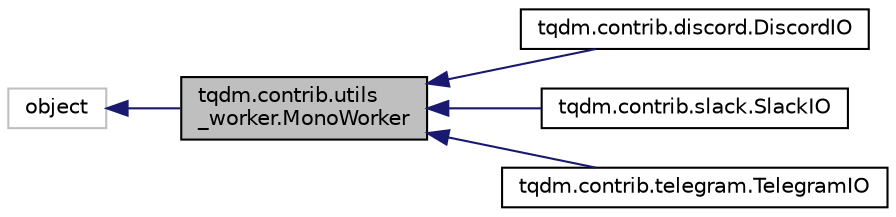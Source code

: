 digraph "tqdm.contrib.utils_worker.MonoWorker"
{
 // LATEX_PDF_SIZE
  edge [fontname="Helvetica",fontsize="10",labelfontname="Helvetica",labelfontsize="10"];
  node [fontname="Helvetica",fontsize="10",shape=record];
  rankdir="LR";
  Node1 [label="tqdm.contrib.utils\l_worker.MonoWorker",height=0.2,width=0.4,color="black", fillcolor="grey75", style="filled", fontcolor="black",tooltip=" "];
  Node2 -> Node1 [dir="back",color="midnightblue",fontsize="10",style="solid"];
  Node2 [label="object",height=0.2,width=0.4,color="grey75", fillcolor="white", style="filled",tooltip=" "];
  Node1 -> Node3 [dir="back",color="midnightblue",fontsize="10",style="solid"];
  Node3 [label="tqdm.contrib.discord.DiscordIO",height=0.2,width=0.4,color="black", fillcolor="white", style="filled",URL="$classtqdm_1_1contrib_1_1discord_1_1DiscordIO.html",tooltip=" "];
  Node1 -> Node4 [dir="back",color="midnightblue",fontsize="10",style="solid"];
  Node4 [label="tqdm.contrib.slack.SlackIO",height=0.2,width=0.4,color="black", fillcolor="white", style="filled",URL="$classtqdm_1_1contrib_1_1slack_1_1SlackIO.html",tooltip=" "];
  Node1 -> Node5 [dir="back",color="midnightblue",fontsize="10",style="solid"];
  Node5 [label="tqdm.contrib.telegram.TelegramIO",height=0.2,width=0.4,color="black", fillcolor="white", style="filled",URL="$classtqdm_1_1contrib_1_1telegram_1_1TelegramIO.html",tooltip=" "];
}
